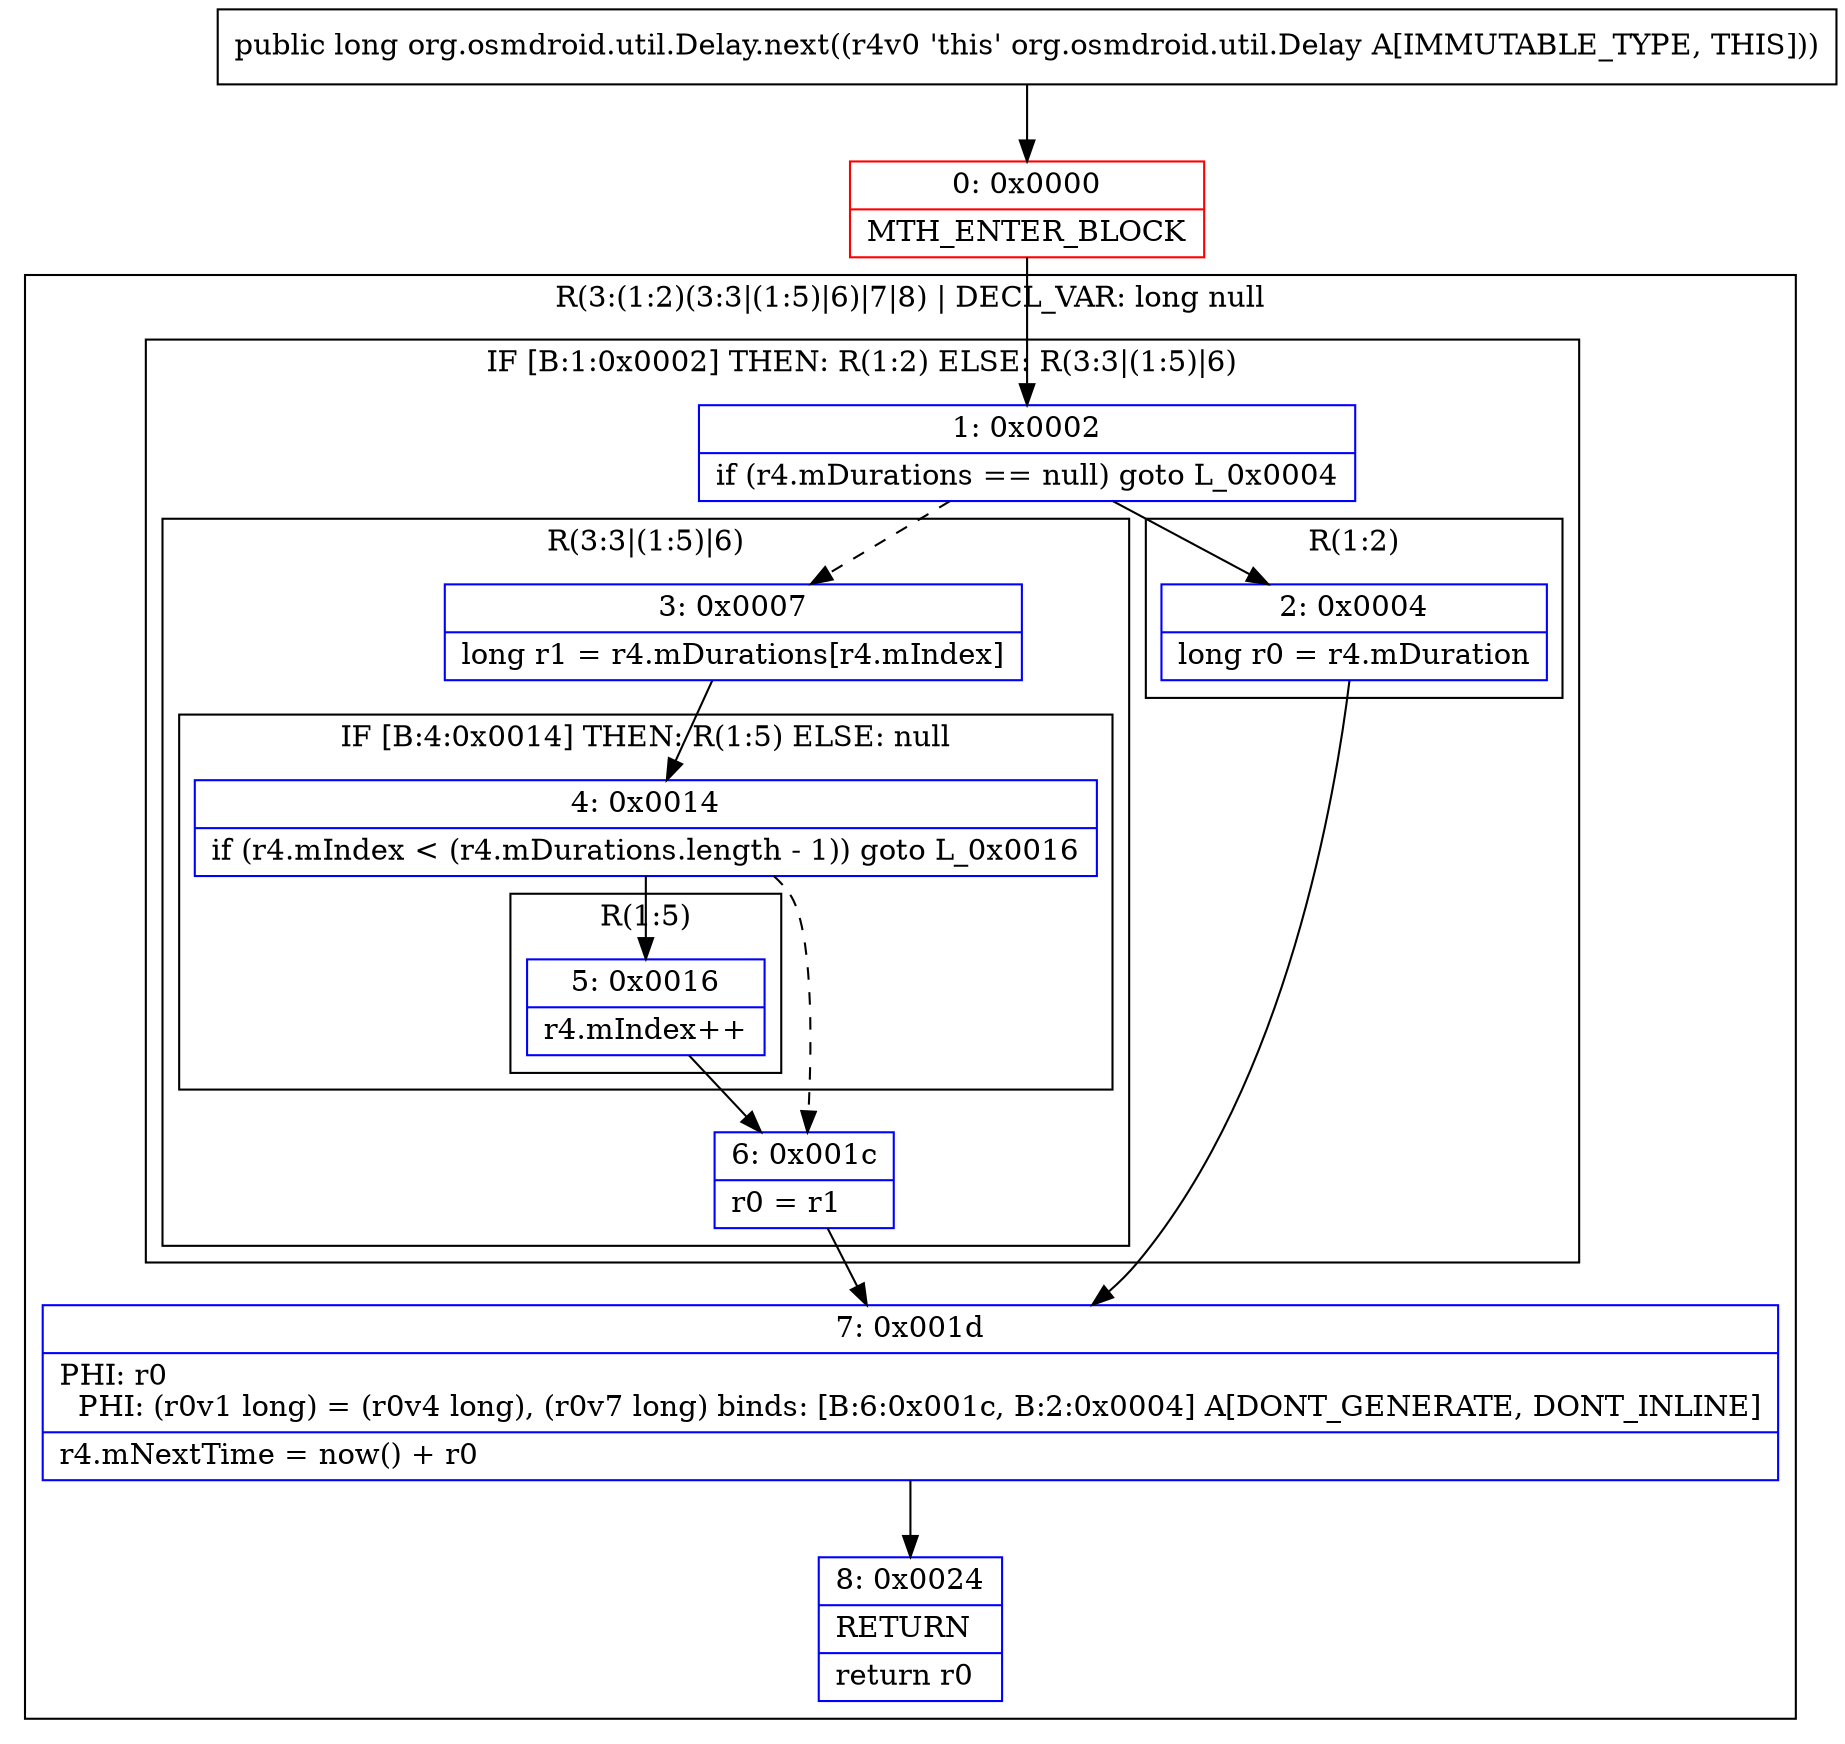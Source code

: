 digraph "CFG fororg.osmdroid.util.Delay.next()J" {
subgraph cluster_Region_791055676 {
label = "R(3:(1:2)(3:3|(1:5)|6)|7|8) | DECL_VAR: long null\l";
node [shape=record,color=blue];
subgraph cluster_IfRegion_882730508 {
label = "IF [B:1:0x0002] THEN: R(1:2) ELSE: R(3:3|(1:5)|6)";
node [shape=record,color=blue];
Node_1 [shape=record,label="{1\:\ 0x0002|if (r4.mDurations == null) goto L_0x0004\l}"];
subgraph cluster_Region_1246616428 {
label = "R(1:2)";
node [shape=record,color=blue];
Node_2 [shape=record,label="{2\:\ 0x0004|long r0 = r4.mDuration\l}"];
}
subgraph cluster_Region_397559322 {
label = "R(3:3|(1:5)|6)";
node [shape=record,color=blue];
Node_3 [shape=record,label="{3\:\ 0x0007|long r1 = r4.mDurations[r4.mIndex]\l}"];
subgraph cluster_IfRegion_1458445885 {
label = "IF [B:4:0x0014] THEN: R(1:5) ELSE: null";
node [shape=record,color=blue];
Node_4 [shape=record,label="{4\:\ 0x0014|if (r4.mIndex \< (r4.mDurations.length \- 1)) goto L_0x0016\l}"];
subgraph cluster_Region_746395078 {
label = "R(1:5)";
node [shape=record,color=blue];
Node_5 [shape=record,label="{5\:\ 0x0016|r4.mIndex++\l}"];
}
}
Node_6 [shape=record,label="{6\:\ 0x001c|r0 = r1\l}"];
}
}
Node_7 [shape=record,label="{7\:\ 0x001d|PHI: r0 \l  PHI: (r0v1 long) = (r0v4 long), (r0v7 long) binds: [B:6:0x001c, B:2:0x0004] A[DONT_GENERATE, DONT_INLINE]\l|r4.mNextTime = now() + r0\l}"];
Node_8 [shape=record,label="{8\:\ 0x0024|RETURN\l|return r0\l}"];
}
Node_0 [shape=record,color=red,label="{0\:\ 0x0000|MTH_ENTER_BLOCK\l}"];
MethodNode[shape=record,label="{public long org.osmdroid.util.Delay.next((r4v0 'this' org.osmdroid.util.Delay A[IMMUTABLE_TYPE, THIS])) }"];
MethodNode -> Node_0;
Node_1 -> Node_2;
Node_1 -> Node_3[style=dashed];
Node_2 -> Node_7;
Node_3 -> Node_4;
Node_4 -> Node_5;
Node_4 -> Node_6[style=dashed];
Node_5 -> Node_6;
Node_6 -> Node_7;
Node_7 -> Node_8;
Node_0 -> Node_1;
}

